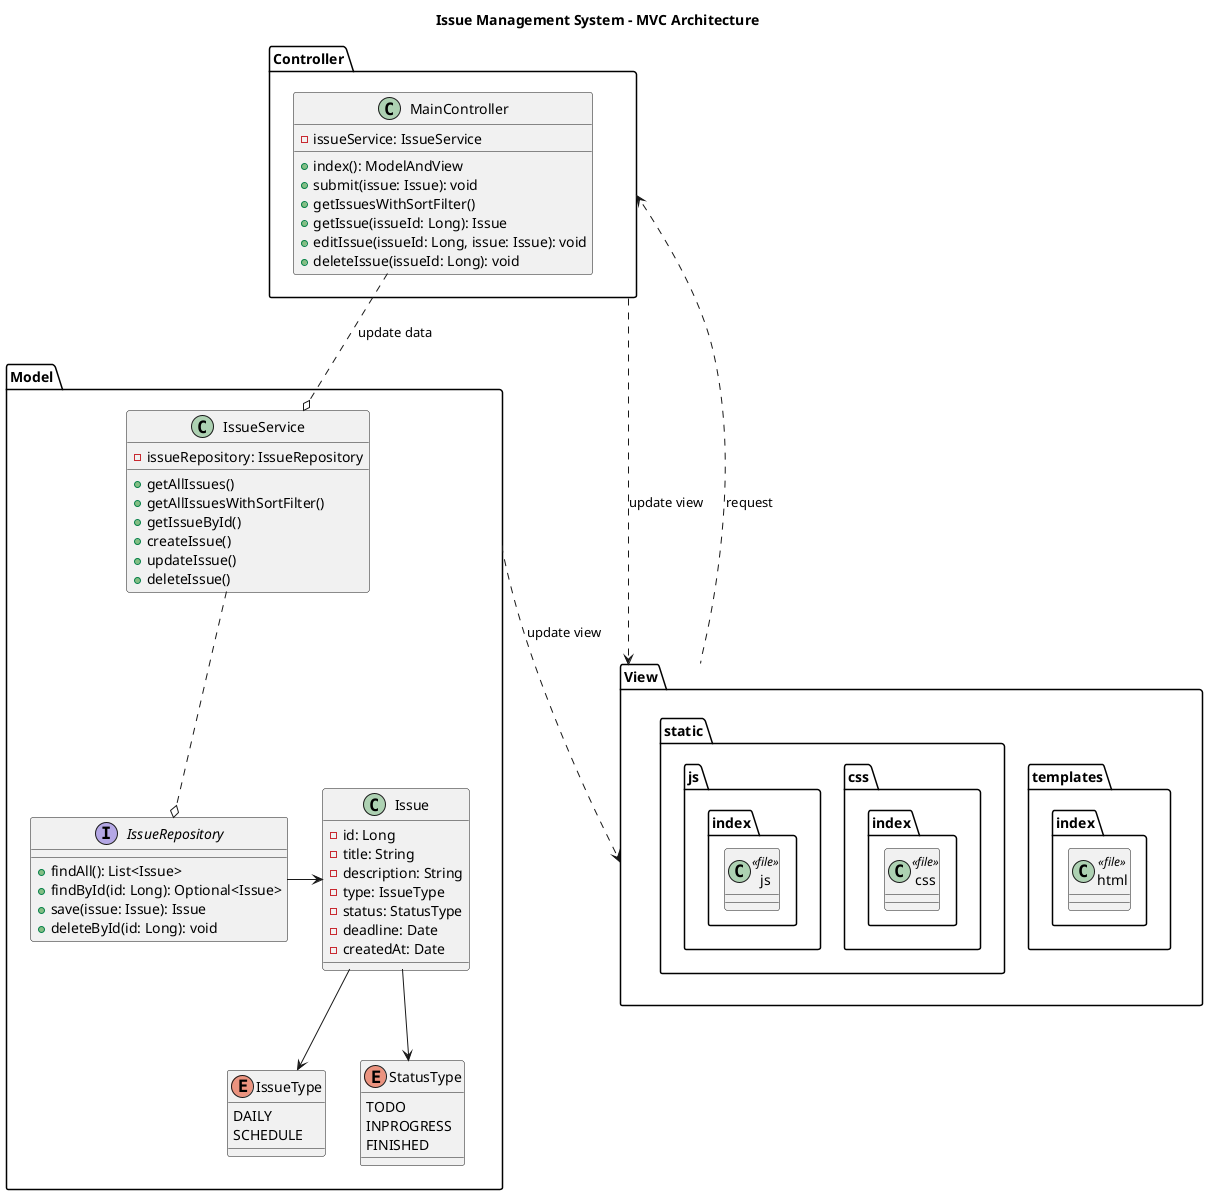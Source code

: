 @startuml

skinparam component {
    BackgroundColor<<folder>> LightBlue
    BackgroundColor<<file>> LightYellow
    BorderColor<<folder>> DarkBlue
    BorderColor<<file>> DarkGoldenrod
}

title Issue Management System - MVC Architecture

package "View" {
    package "templates" {
        class "index.html" <<file>>
    }
    package "static" {
        package "css" {
            class "index.css" <<file>>
        }
        package "js" {
            class "index.js" <<file>>
        }
    }
}

package "Controller" {
    class MainController {
        - issueService: IssueService
        + index(): ModelAndView
        + submit(issue: Issue): void
        + getIssuesWithSortFilter()
        + getIssue(issueId: Long): Issue
        + editIssue(issueId: Long, issue: Issue): void
        + deleteIssue(issueId: Long): void
    }
}

package "Model" {
    enum IssueType {
        DAILY
        SCHEDULE
    }

    enum StatusType {
        TODO
        INPROGRESS
        FINISHED
    }

    class Issue {
        - id: Long
        - title: String
        - description: String
        - type: IssueType
        - status: StatusType
        - deadline: Date
        - createdAt: Date
    }

    interface IssueRepository {
        + findAll(): List<Issue>
        + findById(id: Long): Optional<Issue>
        + save(issue: Issue): Issue
        + deleteById(id: Long): void
    }

    class IssueService {
        - issueRepository: IssueRepository
        + getAllIssues()
        + getAllIssuesWithSortFilter()
        + getIssueById()
        + createIssue()
        + updateIssue()
        + deleteIssue()
    }
}

' MVC Flow
MainController ..o IssueService: update data
IssueService ..o IssueRepository
IssueRepository -> Issue
Issue --> IssueType
Issue --> StatusType

Model ..> View: update view
Controller ..> View: update view
Controller <.. View: request

@enduml